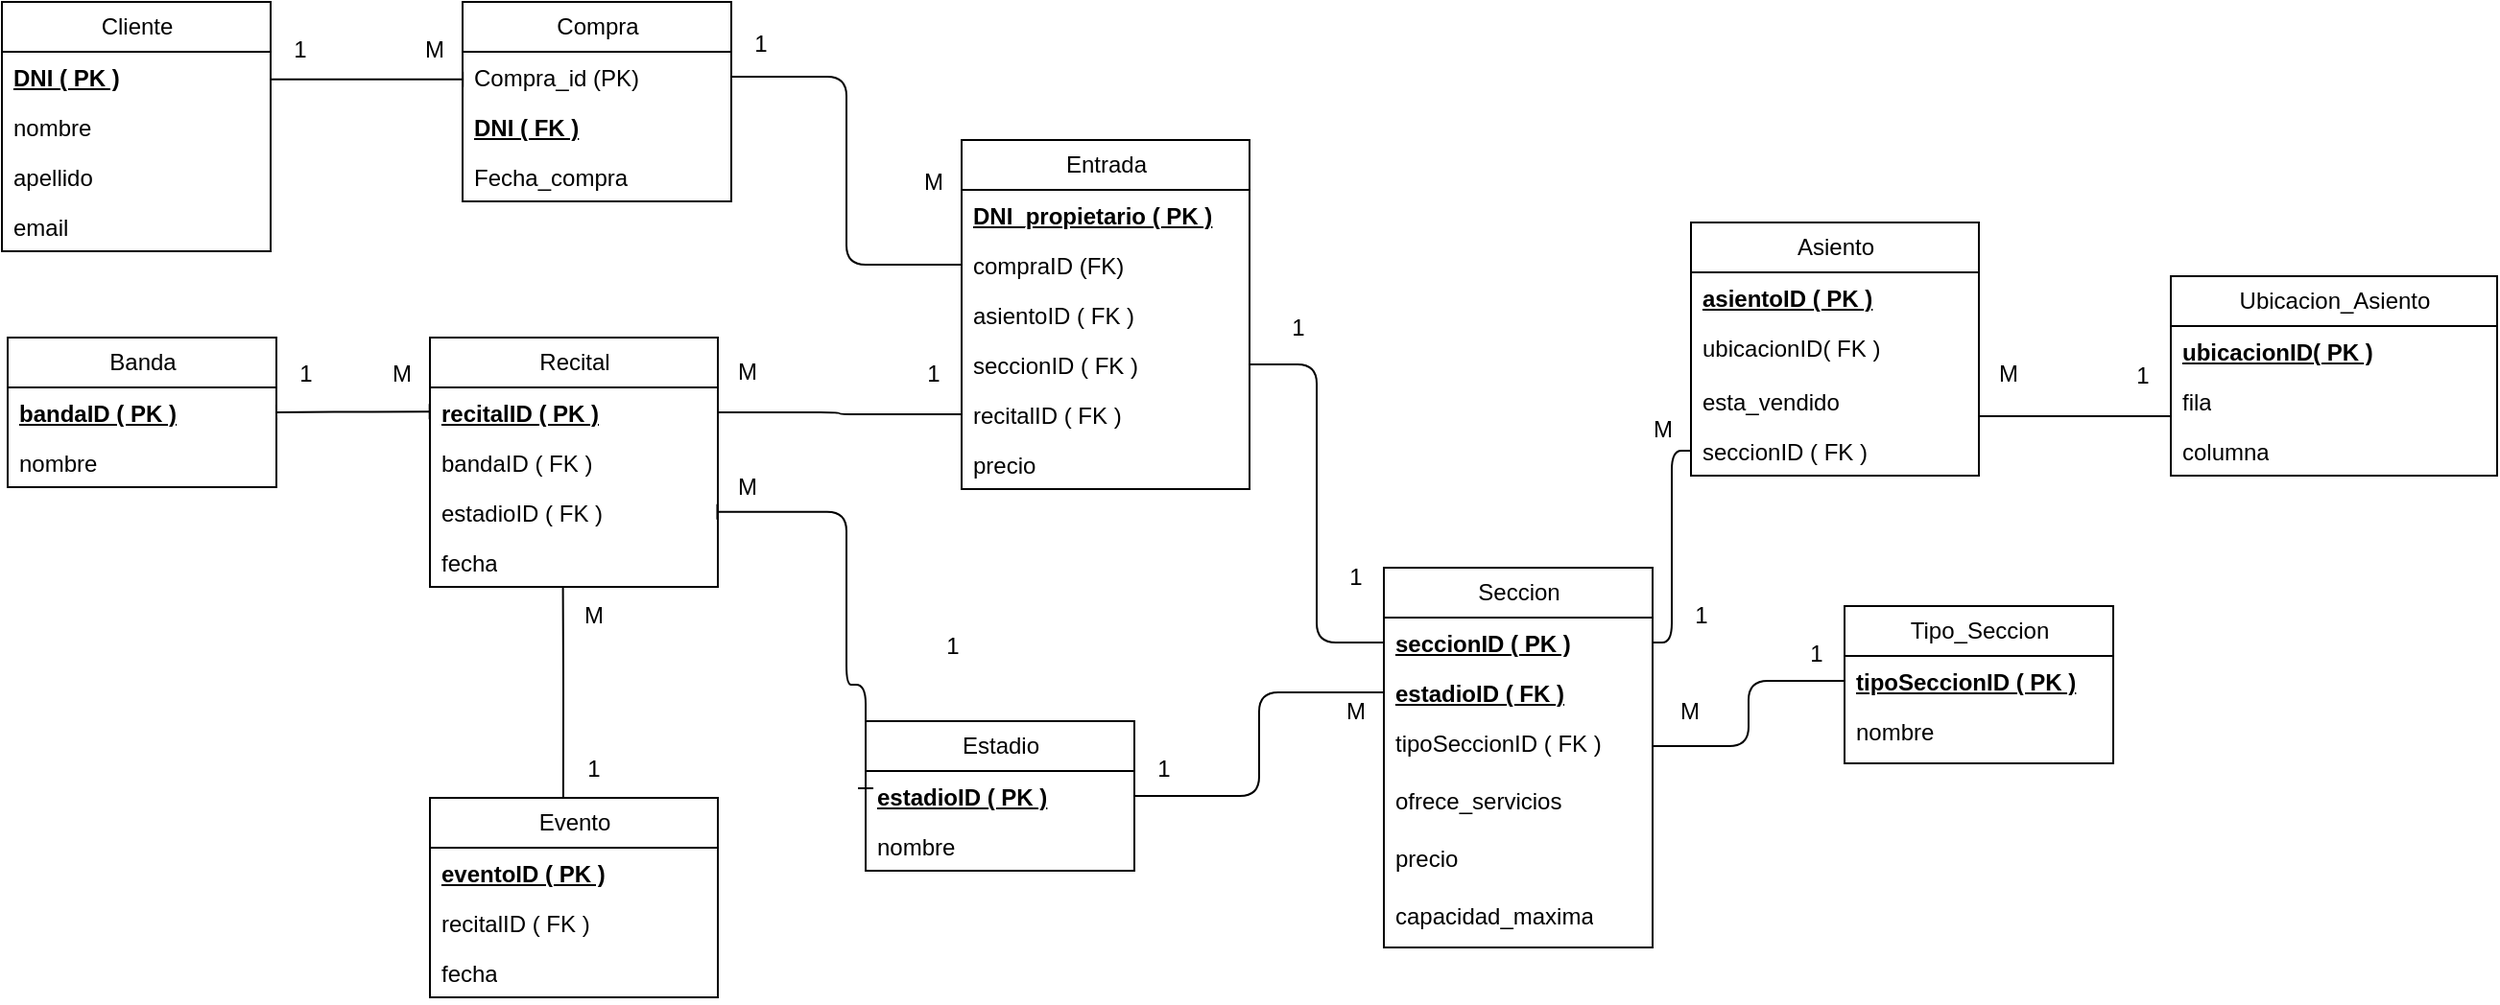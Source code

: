 <mxfile>
    <diagram name="Página-1" id="2jQmp3WKuYXW3uEECxTw">
        <mxGraphModel dx="1642" dy="536" grid="1" gridSize="10" guides="1" tooltips="1" connect="1" arrows="1" fold="1" page="1" pageScale="1" pageWidth="827" pageHeight="1169" math="0" shadow="0">
            <root>
                <mxCell id="0"/>
                <mxCell id="1" parent="0"/>
                <mxCell id="N9msZvmjmlbyxgl17oLZ-11" value="Cliente" style="swimlane;fontStyle=0;childLayout=stackLayout;horizontal=1;startSize=26;fillColor=none;horizontalStack=0;resizeParent=1;resizeParentMax=0;resizeLast=0;collapsible=1;marginBottom=0;html=1;" parent="1" vertex="1">
                    <mxGeometry x="-480" y="275" width="140" height="130" as="geometry"/>
                </mxCell>
                <mxCell id="N9msZvmjmlbyxgl17oLZ-12" value="&lt;b&gt;&lt;u&gt;DNI ( PK )&lt;/u&gt;&lt;/b&gt;" style="text;strokeColor=none;fillColor=none;align=left;verticalAlign=top;spacingLeft=4;spacingRight=4;overflow=hidden;rotatable=0;points=[[0,0.5],[1,0.5]];portConstraint=eastwest;whiteSpace=wrap;html=1;" parent="N9msZvmjmlbyxgl17oLZ-11" vertex="1">
                    <mxGeometry y="26" width="140" height="26" as="geometry"/>
                </mxCell>
                <mxCell id="N9msZvmjmlbyxgl17oLZ-13" value="nombre" style="text;strokeColor=none;fillColor=none;align=left;verticalAlign=top;spacingLeft=4;spacingRight=4;overflow=hidden;rotatable=0;points=[[0,0.5],[1,0.5]];portConstraint=eastwest;whiteSpace=wrap;html=1;" parent="N9msZvmjmlbyxgl17oLZ-11" vertex="1">
                    <mxGeometry y="52" width="140" height="26" as="geometry"/>
                </mxCell>
                <mxCell id="N9msZvmjmlbyxgl17oLZ-14" value="apellido" style="text;strokeColor=none;fillColor=none;align=left;verticalAlign=top;spacingLeft=4;spacingRight=4;overflow=hidden;rotatable=0;points=[[0,0.5],[1,0.5]];portConstraint=eastwest;whiteSpace=wrap;html=1;" parent="N9msZvmjmlbyxgl17oLZ-11" vertex="1">
                    <mxGeometry y="78" width="140" height="26" as="geometry"/>
                </mxCell>
                <mxCell id="N9msZvmjmlbyxgl17oLZ-17" value="email" style="text;strokeColor=none;fillColor=none;align=left;verticalAlign=top;spacingLeft=4;spacingRight=4;overflow=hidden;rotatable=0;points=[[0,0.5],[1,0.5]];portConstraint=eastwest;whiteSpace=wrap;html=1;" parent="N9msZvmjmlbyxgl17oLZ-11" vertex="1">
                    <mxGeometry y="104" width="140" height="26" as="geometry"/>
                </mxCell>
                <mxCell id="N9msZvmjmlbyxgl17oLZ-31" value="Entrada" style="swimlane;fontStyle=0;childLayout=stackLayout;horizontal=1;startSize=26;fillColor=none;horizontalStack=0;resizeParent=1;resizeParentMax=0;resizeLast=0;collapsible=1;marginBottom=0;html=1;" parent="1" vertex="1">
                    <mxGeometry x="20" y="347" width="150" height="182" as="geometry"/>
                </mxCell>
                <mxCell id="zTee-l0ZdbIYBHdzCJsh-533" value="&lt;u style=&quot;&quot;&gt;&lt;b&gt;DNI_propietario ( PK )&lt;/b&gt;&lt;/u&gt;" style="text;strokeColor=none;fillColor=none;align=left;verticalAlign=top;spacingLeft=4;spacingRight=4;overflow=hidden;rotatable=0;points=[[0,0.5],[1,0.5]];portConstraint=eastwest;whiteSpace=wrap;html=1;" parent="N9msZvmjmlbyxgl17oLZ-31" vertex="1">
                    <mxGeometry y="26" width="150" height="26" as="geometry"/>
                </mxCell>
                <mxCell id="zTee-l0ZdbIYBHdzCJsh-539" value="compraID (FK)" style="text;strokeColor=none;fillColor=none;align=left;verticalAlign=top;spacingLeft=4;spacingRight=4;overflow=hidden;rotatable=0;points=[[0,0.5],[1,0.5]];portConstraint=eastwest;whiteSpace=wrap;html=1;" parent="N9msZvmjmlbyxgl17oLZ-31" vertex="1">
                    <mxGeometry y="52" width="150" height="26" as="geometry"/>
                </mxCell>
                <mxCell id="34" value="asientoID ( FK )" style="text;strokeColor=none;fillColor=none;align=left;verticalAlign=top;spacingLeft=4;spacingRight=4;overflow=hidden;rotatable=0;points=[[0,0.5],[1,0.5]];portConstraint=eastwest;whiteSpace=wrap;html=1;" parent="N9msZvmjmlbyxgl17oLZ-31" vertex="1">
                    <mxGeometry y="78" width="150" height="26" as="geometry"/>
                </mxCell>
                <mxCell id="72" value="seccionID ( FK )" style="text;strokeColor=none;fillColor=none;align=left;verticalAlign=top;spacingLeft=4;spacingRight=4;overflow=hidden;rotatable=0;points=[[0,0.5],[1,0.5]];portConstraint=eastwest;whiteSpace=wrap;html=1;" parent="N9msZvmjmlbyxgl17oLZ-31" vertex="1">
                    <mxGeometry y="104" width="150" height="26" as="geometry"/>
                </mxCell>
                <mxCell id="105" value="recitalID ( FK )" style="text;strokeColor=none;fillColor=none;align=left;verticalAlign=top;spacingLeft=4;spacingRight=4;overflow=hidden;rotatable=0;points=[[0,0.5],[1,0.5]];portConstraint=eastwest;whiteSpace=wrap;html=1;" vertex="1" parent="N9msZvmjmlbyxgl17oLZ-31">
                    <mxGeometry y="130" width="150" height="26" as="geometry"/>
                </mxCell>
                <mxCell id="zTee-l0ZdbIYBHdzCJsh-537" value="precio" style="text;strokeColor=none;fillColor=none;align=left;verticalAlign=top;spacingLeft=4;spacingRight=4;overflow=hidden;rotatable=0;points=[[0,0.5],[1,0.5]];portConstraint=eastwest;whiteSpace=wrap;html=1;" parent="N9msZvmjmlbyxgl17oLZ-31" vertex="1">
                    <mxGeometry y="156" width="150" height="26" as="geometry"/>
                </mxCell>
                <mxCell id="3" value="Estadio" style="swimlane;fontStyle=0;childLayout=stackLayout;horizontal=1;startSize=26;fillColor=none;horizontalStack=0;resizeParent=1;resizeParentMax=0;resizeLast=0;collapsible=1;marginBottom=0;html=1;" parent="1" vertex="1">
                    <mxGeometry x="-30" y="650" width="140" height="78" as="geometry"/>
                </mxCell>
                <mxCell id="4" value="&lt;b&gt;&lt;u&gt;estadioID ( PK )&lt;/u&gt;&lt;/b&gt;" style="text;strokeColor=none;fillColor=none;align=left;verticalAlign=top;spacingLeft=4;spacingRight=4;overflow=hidden;rotatable=0;points=[[0,0.5],[1,0.5]];portConstraint=eastwest;whiteSpace=wrap;html=1;" parent="3" vertex="1">
                    <mxGeometry y="26" width="140" height="26" as="geometry"/>
                </mxCell>
                <mxCell id="5" value="nombre" style="text;strokeColor=none;fillColor=none;align=left;verticalAlign=top;spacingLeft=4;spacingRight=4;overflow=hidden;rotatable=0;points=[[0,0.5],[1,0.5]];portConstraint=eastwest;whiteSpace=wrap;html=1;" parent="3" vertex="1">
                    <mxGeometry y="52" width="140" height="26" as="geometry"/>
                </mxCell>
                <mxCell id="8" value="Banda" style="swimlane;fontStyle=0;childLayout=stackLayout;horizontal=1;startSize=26;fillColor=none;horizontalStack=0;resizeParent=1;resizeParentMax=0;resizeLast=0;collapsible=1;marginBottom=0;html=1;" parent="1" vertex="1">
                    <mxGeometry x="-477" y="450" width="140" height="78" as="geometry"/>
                </mxCell>
                <mxCell id="9" value="&lt;b&gt;&lt;u&gt;bandaID ( PK )&lt;/u&gt;&lt;/b&gt;" style="text;strokeColor=none;fillColor=none;align=left;verticalAlign=top;spacingLeft=4;spacingRight=4;overflow=hidden;rotatable=0;points=[[0,0.5],[1,0.5]];portConstraint=eastwest;whiteSpace=wrap;html=1;" parent="8" vertex="1">
                    <mxGeometry y="26" width="140" height="26" as="geometry"/>
                </mxCell>
                <mxCell id="10" value="nombre" style="text;strokeColor=none;fillColor=none;align=left;verticalAlign=top;spacingLeft=4;spacingRight=4;overflow=hidden;rotatable=0;points=[[0,0.5],[1,0.5]];portConstraint=eastwest;whiteSpace=wrap;html=1;" parent="8" vertex="1">
                    <mxGeometry y="52" width="140" height="26" as="geometry"/>
                </mxCell>
                <mxCell id="25" value="Asiento" style="swimlane;fontStyle=0;childLayout=stackLayout;horizontal=1;startSize=26;fillColor=none;horizontalStack=0;resizeParent=1;resizeParentMax=0;resizeLast=0;collapsible=1;marginBottom=0;html=1;" parent="1" vertex="1">
                    <mxGeometry x="400" y="390" width="150" height="132" as="geometry"/>
                </mxCell>
                <mxCell id="26" value="&lt;b&gt;&lt;u&gt;asientoID ( PK )&lt;/u&gt;&lt;/b&gt;" style="text;strokeColor=none;fillColor=none;align=left;verticalAlign=top;spacingLeft=4;spacingRight=4;overflow=hidden;rotatable=0;points=[[0,0.5],[1,0.5]];portConstraint=eastwest;whiteSpace=wrap;html=1;" parent="25" vertex="1">
                    <mxGeometry y="26" width="150" height="26" as="geometry"/>
                </mxCell>
                <mxCell id="27" value="ubicacionID( FK )" style="text;strokeColor=none;fillColor=none;align=left;verticalAlign=top;spacingLeft=4;spacingRight=4;overflow=hidden;rotatable=0;points=[[0,0.5],[1,0.5]];portConstraint=eastwest;whiteSpace=wrap;html=1;" parent="25" vertex="1">
                    <mxGeometry y="52" width="150" height="28" as="geometry"/>
                </mxCell>
                <mxCell id="29" value="esta_vendido" style="text;strokeColor=none;fillColor=none;align=left;verticalAlign=top;spacingLeft=4;spacingRight=4;overflow=hidden;rotatable=0;points=[[0,0.5],[1,0.5]];portConstraint=eastwest;whiteSpace=wrap;html=1;" parent="25" vertex="1">
                    <mxGeometry y="80" width="150" height="26" as="geometry"/>
                </mxCell>
                <mxCell id="30" value="seccionID ( FK )" style="text;strokeColor=none;fillColor=none;align=left;verticalAlign=top;spacingLeft=4;spacingRight=4;overflow=hidden;rotatable=0;points=[[0,0.5],[1,0.5]];portConstraint=eastwest;whiteSpace=wrap;html=1;" parent="25" vertex="1">
                    <mxGeometry y="106" width="150" height="26" as="geometry"/>
                </mxCell>
                <mxCell id="56" value="1" style="text;html=1;align=center;verticalAlign=middle;resizable=0;points=[];autosize=1;strokeColor=none;fillColor=none;" parent="1" vertex="1">
                    <mxGeometry x="110" y="660" width="30" height="30" as="geometry"/>
                </mxCell>
                <mxCell id="57" value="1" style="text;html=1;align=center;verticalAlign=middle;resizable=0;points=[];autosize=1;strokeColor=none;fillColor=none;" parent="1" vertex="1">
                    <mxGeometry x="-10" y="454" width="30" height="30" as="geometry"/>
                </mxCell>
                <mxCell id="59" style="edgeStyle=orthogonalEdgeStyle;html=1;startArrow=baseDash;startFill=0;endArrow=baseDash;endFill=0;exitX=-0.001;exitY=0.487;exitDx=0;exitDy=0;exitPerimeter=0;" parent="1" source="103" target="9" edge="1">
                    <mxGeometry relative="1" as="geometry">
                        <Array as="points"/>
                    </mxGeometry>
                </mxCell>
                <mxCell id="65" style="edgeStyle=orthogonalEdgeStyle;html=1;startArrow=baseDash;startFill=0;endArrow=baseDash;endFill=0;entryX=-0.009;entryY=0.929;entryDx=0;entryDy=0;exitX=0;exitY=0.346;exitDx=0;exitDy=0;exitPerimeter=0;entryPerimeter=0;" parent="1" source="4" target="120" edge="1">
                    <mxGeometry relative="1" as="geometry">
                        <mxPoint x="20" y="464.0" as="targetPoint"/>
                        <mxPoint x="-170" y="631" as="sourcePoint"/>
                        <Array as="points">
                            <mxPoint x="-40" y="631"/>
                            <mxPoint x="-40" y="541"/>
                        </Array>
                    </mxGeometry>
                </mxCell>
                <mxCell id="71" value="1" style="text;html=1;align=center;verticalAlign=middle;resizable=0;points=[];autosize=1;strokeColor=none;fillColor=none;" parent="1" vertex="1">
                    <mxGeometry x="620" y="455" width="30" height="30" as="geometry"/>
                </mxCell>
                <mxCell id="74" value="1" style="text;html=1;align=center;verticalAlign=middle;resizable=0;points=[];autosize=1;strokeColor=none;fillColor=none;" parent="1" vertex="1">
                    <mxGeometry x="210" y="560" width="30" height="30" as="geometry"/>
                </mxCell>
                <mxCell id="79" value="M" style="text;html=1;align=center;verticalAlign=middle;resizable=0;points=[];autosize=1;strokeColor=none;fillColor=none;" parent="1" vertex="1">
                    <mxGeometry x="550" y="454" width="30" height="30" as="geometry"/>
                </mxCell>
                <mxCell id="zTee-l0ZdbIYBHdzCJsh-94" value="Compra" style="swimlane;fontStyle=0;childLayout=stackLayout;horizontal=1;startSize=26;fillColor=none;horizontalStack=0;resizeParent=1;resizeParentMax=0;resizeLast=0;collapsible=1;marginBottom=0;html=1;" parent="1" vertex="1">
                    <mxGeometry x="-240" y="275" width="140" height="104" as="geometry"/>
                </mxCell>
                <mxCell id="zTee-l0ZdbIYBHdzCJsh-538" value="Compra_id (PK)" style="text;strokeColor=none;fillColor=none;align=left;verticalAlign=top;spacingLeft=4;spacingRight=4;overflow=hidden;rotatable=0;points=[[0,0.5],[1,0.5]];portConstraint=eastwest;whiteSpace=wrap;html=1;" parent="zTee-l0ZdbIYBHdzCJsh-94" vertex="1">
                    <mxGeometry y="26" width="140" height="26" as="geometry"/>
                </mxCell>
                <mxCell id="zTee-l0ZdbIYBHdzCJsh-95" value="&lt;b&gt;&lt;u&gt;DNI ( FK )&lt;/u&gt;&lt;/b&gt;" style="text;strokeColor=none;fillColor=none;align=left;verticalAlign=top;spacingLeft=4;spacingRight=4;overflow=hidden;rotatable=0;points=[[0,0.5],[1,0.5]];portConstraint=eastwest;whiteSpace=wrap;html=1;" parent="zTee-l0ZdbIYBHdzCJsh-94" vertex="1">
                    <mxGeometry y="52" width="140" height="26" as="geometry"/>
                </mxCell>
                <mxCell id="zTee-l0ZdbIYBHdzCJsh-532" value="Fecha_compra" style="text;strokeColor=none;fillColor=none;align=left;verticalAlign=top;spacingLeft=4;spacingRight=4;overflow=hidden;rotatable=0;points=[[0,0.5],[1,0.5]];portConstraint=eastwest;whiteSpace=wrap;html=1;" parent="zTee-l0ZdbIYBHdzCJsh-94" vertex="1">
                    <mxGeometry y="78" width="140" height="26" as="geometry"/>
                </mxCell>
                <mxCell id="zTee-l0ZdbIYBHdzCJsh-100" style="edgeStyle=orthogonalEdgeStyle;rounded=1;orthogonalLoop=1;jettySize=auto;html=1;curved=0;endArrow=baseDash;endFill=0;entryX=1.004;entryY=1.014;entryDx=0;entryDy=0;entryPerimeter=0;" parent="1" source="N9msZvmjmlbyxgl17oLZ-12" target="zTee-l0ZdbIYBHdzCJsh-102" edge="1">
                    <mxGeometry relative="1" as="geometry">
                        <Array as="points">
                            <mxPoint x="-240" y="315"/>
                        </Array>
                    </mxGeometry>
                </mxCell>
                <mxCell id="zTee-l0ZdbIYBHdzCJsh-101" value="1" style="text;html=1;align=center;verticalAlign=middle;resizable=0;points=[];autosize=1;strokeColor=none;fillColor=none;" parent="1" vertex="1">
                    <mxGeometry x="-340" y="285" width="30" height="30" as="geometry"/>
                </mxCell>
                <mxCell id="zTee-l0ZdbIYBHdzCJsh-102" value="M" style="text;html=1;align=center;verticalAlign=middle;resizable=0;points=[];autosize=1;strokeColor=none;fillColor=none;" parent="1" vertex="1">
                    <mxGeometry x="-270" y="285" width="30" height="30" as="geometry"/>
                </mxCell>
                <mxCell id="zTee-l0ZdbIYBHdzCJsh-541" style="edgeStyle=orthogonalEdgeStyle;rounded=1;orthogonalLoop=1;jettySize=auto;html=1;curved=0;endArrow=baseDash;endFill=0;" parent="1" source="zTee-l0ZdbIYBHdzCJsh-538" target="zTee-l0ZdbIYBHdzCJsh-539" edge="1">
                    <mxGeometry relative="1" as="geometry"/>
                </mxCell>
                <mxCell id="zTee-l0ZdbIYBHdzCJsh-542" value="M" style="text;html=1;align=center;verticalAlign=middle;resizable=0;points=[];autosize=1;strokeColor=none;fillColor=none;" parent="1" vertex="1">
                    <mxGeometry x="-10" y="354" width="30" height="30" as="geometry"/>
                </mxCell>
                <mxCell id="zTee-l0ZdbIYBHdzCJsh-547" value="1" style="text;html=1;align=center;verticalAlign=middle;resizable=0;points=[];autosize=1;strokeColor=none;fillColor=none;" parent="1" vertex="1">
                    <mxGeometry x="-100" y="282" width="30" height="30" as="geometry"/>
                </mxCell>
                <mxCell id="95" value="Recital" style="swimlane;fontStyle=0;childLayout=stackLayout;horizontal=1;startSize=26;fillColor=none;horizontalStack=0;resizeParent=1;resizeParentMax=0;resizeLast=0;collapsible=1;marginBottom=0;html=1;" parent="1" vertex="1">
                    <mxGeometry x="-257" y="450" width="150" height="130" as="geometry"/>
                </mxCell>
                <mxCell id="103" value="&lt;b&gt;&lt;u&gt;recitalID ( PK )&lt;/u&gt;&lt;/b&gt;" style="text;strokeColor=none;fillColor=none;align=left;verticalAlign=top;spacingLeft=4;spacingRight=4;overflow=hidden;rotatable=0;points=[[0,0.5],[1,0.5]];portConstraint=eastwest;whiteSpace=wrap;html=1;" parent="95" vertex="1">
                    <mxGeometry y="26" width="150" height="26" as="geometry"/>
                </mxCell>
                <mxCell id="97" value="bandaID ( FK )&lt;br&gt;" style="text;strokeColor=none;fillColor=none;align=left;verticalAlign=top;spacingLeft=4;spacingRight=4;overflow=hidden;rotatable=0;points=[[0,0.5],[1,0.5]];portConstraint=eastwest;whiteSpace=wrap;html=1;" parent="95" vertex="1">
                    <mxGeometry y="52" width="150" height="26" as="geometry"/>
                </mxCell>
                <mxCell id="100" value="estadioID ( FK )" style="text;strokeColor=none;fillColor=none;align=left;verticalAlign=top;spacingLeft=4;spacingRight=4;overflow=hidden;rotatable=0;points=[[0,0.5],[1,0.5]];portConstraint=eastwest;whiteSpace=wrap;html=1;" parent="95" vertex="1">
                    <mxGeometry y="78" width="150" height="26" as="geometry"/>
                </mxCell>
                <mxCell id="104" value="fecha" style="text;strokeColor=none;fillColor=none;align=left;verticalAlign=top;spacingLeft=4;spacingRight=4;overflow=hidden;rotatable=0;points=[[0,0.5],[1,0.5]];portConstraint=eastwest;whiteSpace=wrap;html=1;" parent="95" vertex="1">
                    <mxGeometry y="104" width="150" height="26" as="geometry"/>
                </mxCell>
                <mxCell id="106" style="edgeStyle=orthogonalEdgeStyle;html=1;endArrow=baseDash;endFill=0;entryX=0;entryY=0.5;entryDx=0;entryDy=0;" edge="1" parent="1" source="103" target="105">
                    <mxGeometry relative="1" as="geometry"/>
                </mxCell>
                <mxCell id="115" value="M" style="text;html=1;align=center;verticalAlign=middle;resizable=0;points=[];autosize=1;strokeColor=none;fillColor=none;" vertex="1" parent="1">
                    <mxGeometry x="-107" y="453" width="30" height="30" as="geometry"/>
                </mxCell>
                <mxCell id="116" value="M" style="text;html=1;align=center;verticalAlign=middle;resizable=0;points=[];autosize=1;strokeColor=none;fillColor=none;" vertex="1" parent="1">
                    <mxGeometry x="-287" y="454" width="30" height="30" as="geometry"/>
                </mxCell>
                <mxCell id="117" value="1" style="text;html=1;align=center;verticalAlign=middle;resizable=0;points=[];autosize=1;strokeColor=none;fillColor=none;" vertex="1" parent="1">
                    <mxGeometry x="-337" y="454" width="30" height="30" as="geometry"/>
                </mxCell>
                <mxCell id="120" value="M" style="text;html=1;align=center;verticalAlign=middle;resizable=0;points=[];autosize=1;strokeColor=none;fillColor=none;" vertex="1" parent="1">
                    <mxGeometry x="-107" y="513" width="30" height="30" as="geometry"/>
                </mxCell>
                <mxCell id="121" value="Seccion" style="swimlane;fontStyle=0;childLayout=stackLayout;horizontal=1;startSize=26;fillColor=none;horizontalStack=0;resizeParent=1;resizeParentMax=0;resizeLast=0;collapsible=1;marginBottom=0;html=1;" vertex="1" parent="1">
                    <mxGeometry x="240" y="570" width="140" height="198" as="geometry">
                        <mxRectangle x="50" y="700" width="130" height="30" as="alternateBounds"/>
                    </mxGeometry>
                </mxCell>
                <mxCell id="122" value="&lt;b&gt;&lt;u&gt;seccionID ( PK )&lt;/u&gt;&lt;/b&gt;" style="text;strokeColor=none;fillColor=none;align=left;verticalAlign=top;spacingLeft=4;spacingRight=4;overflow=hidden;rotatable=0;points=[[0,0.5],[1,0.5]];portConstraint=eastwest;whiteSpace=wrap;html=1;" vertex="1" parent="121">
                    <mxGeometry y="26" width="140" height="26" as="geometry"/>
                </mxCell>
                <mxCell id="142" value="&lt;b&gt;&lt;u&gt;estadioID ( FK )&lt;/u&gt;&lt;/b&gt;" style="text;strokeColor=none;fillColor=none;align=left;verticalAlign=top;spacingLeft=4;spacingRight=4;overflow=hidden;rotatable=0;points=[[0,0.5],[1,0.5]];portConstraint=eastwest;whiteSpace=wrap;html=1;" vertex="1" parent="121">
                    <mxGeometry y="52" width="140" height="26" as="geometry"/>
                </mxCell>
                <mxCell id="161" value="tipoSeccionID ( FK )" style="text;strokeColor=none;fillColor=none;align=left;verticalAlign=top;spacingLeft=4;spacingRight=4;overflow=hidden;rotatable=0;points=[[0,0.5],[1,0.5]];portConstraint=eastwest;whiteSpace=wrap;html=1;" vertex="1" parent="121">
                    <mxGeometry y="78" width="140" height="30" as="geometry"/>
                </mxCell>
                <mxCell id="146" value="ofrece_servicios" style="text;strokeColor=none;fillColor=none;align=left;verticalAlign=top;spacingLeft=4;spacingRight=4;overflow=hidden;rotatable=0;points=[[0,0.5],[1,0.5]];portConstraint=eastwest;whiteSpace=wrap;html=1;" vertex="1" parent="121">
                    <mxGeometry y="108" width="140" height="30" as="geometry"/>
                </mxCell>
                <mxCell id="129" value="precio" style="text;strokeColor=none;fillColor=none;align=left;verticalAlign=top;spacingLeft=4;spacingRight=4;overflow=hidden;rotatable=0;points=[[0,0.5],[1,0.5]];portConstraint=eastwest;whiteSpace=wrap;html=1;" vertex="1" parent="121">
                    <mxGeometry y="138" width="140" height="30" as="geometry"/>
                </mxCell>
                <mxCell id="33" value="capacidad_maxima" style="text;strokeColor=none;fillColor=none;align=left;verticalAlign=top;spacingLeft=4;spacingRight=4;overflow=hidden;rotatable=0;points=[[0,0.5],[1,0.5]];portConstraint=eastwest;whiteSpace=wrap;html=1;" parent="121" vertex="1">
                    <mxGeometry y="168" width="140" height="30" as="geometry"/>
                </mxCell>
                <mxCell id="137" value="Tipo_Seccion" style="swimlane;fontStyle=0;childLayout=stackLayout;horizontal=1;startSize=26;fillColor=none;horizontalStack=0;resizeParent=1;resizeParentMax=0;resizeLast=0;collapsible=1;marginBottom=0;html=1;" vertex="1" parent="1">
                    <mxGeometry x="480" y="590" width="140" height="82" as="geometry"/>
                </mxCell>
                <mxCell id="138" value="&lt;b&gt;&lt;u&gt;tipoSeccionID ( PK )&lt;/u&gt;&lt;/b&gt;" style="text;strokeColor=none;fillColor=none;align=left;verticalAlign=top;spacingLeft=4;spacingRight=4;overflow=hidden;rotatable=0;points=[[0,0.5],[1,0.5]];portConstraint=eastwest;whiteSpace=wrap;html=1;" vertex="1" parent="137">
                    <mxGeometry y="26" width="140" height="26" as="geometry"/>
                </mxCell>
                <mxCell id="145" value="nombre" style="text;strokeColor=none;fillColor=none;align=left;verticalAlign=top;spacingLeft=4;spacingRight=4;overflow=hidden;rotatable=0;points=[[0,0.5],[1,0.5]];portConstraint=eastwest;whiteSpace=wrap;html=1;" vertex="1" parent="137">
                    <mxGeometry y="52" width="140" height="30" as="geometry"/>
                </mxCell>
                <mxCell id="149" value="M" style="text;html=1;align=center;verticalAlign=middle;resizable=0;points=[];autosize=1;strokeColor=none;fillColor=none;" vertex="1" parent="1">
                    <mxGeometry x="210" y="630" width="30" height="30" as="geometry"/>
                </mxCell>
                <mxCell id="150" value="Ubicacion_Asiento" style="swimlane;fontStyle=0;childLayout=stackLayout;horizontal=1;startSize=26;fillColor=none;horizontalStack=0;resizeParent=1;resizeParentMax=0;resizeLast=0;collapsible=1;marginBottom=0;html=1;" vertex="1" parent="1">
                    <mxGeometry x="650" y="418" width="170" height="104" as="geometry"/>
                </mxCell>
                <mxCell id="151" value="&lt;b&gt;&lt;u&gt;ubicacionID( PK )&lt;/u&gt;&lt;/b&gt;" style="text;strokeColor=none;fillColor=none;align=left;verticalAlign=top;spacingLeft=4;spacingRight=4;overflow=hidden;rotatable=0;points=[[0,0.5],[1,0.5]];portConstraint=eastwest;whiteSpace=wrap;html=1;" vertex="1" parent="150">
                    <mxGeometry y="26" width="170" height="26" as="geometry"/>
                </mxCell>
                <mxCell id="152" value="fila" style="text;strokeColor=none;fillColor=none;align=left;verticalAlign=top;spacingLeft=4;spacingRight=4;overflow=hidden;rotatable=0;points=[[0,0.5],[1,0.5]];portConstraint=eastwest;whiteSpace=wrap;html=1;" vertex="1" parent="150">
                    <mxGeometry y="52" width="170" height="26" as="geometry"/>
                </mxCell>
                <mxCell id="153" value="columna" style="text;strokeColor=none;fillColor=none;align=left;verticalAlign=top;spacingLeft=4;spacingRight=4;overflow=hidden;rotatable=0;points=[[0,0.5],[1,0.5]];portConstraint=eastwest;whiteSpace=wrap;html=1;" vertex="1" parent="150">
                    <mxGeometry y="78" width="170" height="26" as="geometry"/>
                </mxCell>
                <mxCell id="156" style="edgeStyle=orthogonalEdgeStyle;html=1;endArrow=baseDash;endFill=0;exitX=1;exitY=0.808;exitDx=0;exitDy=0;exitPerimeter=0;" edge="1" parent="1" source="29">
                    <mxGeometry relative="1" as="geometry">
                        <mxPoint x="650" y="491" as="targetPoint"/>
                        <Array as="points">
                            <mxPoint x="600" y="491"/>
                            <mxPoint x="600" y="491"/>
                        </Array>
                    </mxGeometry>
                </mxCell>
                <mxCell id="157" value="M" style="text;html=1;align=center;verticalAlign=middle;resizable=0;points=[];autosize=1;strokeColor=none;fillColor=none;" vertex="1" parent="1">
                    <mxGeometry x="384" y="630" width="30" height="30" as="geometry"/>
                </mxCell>
                <mxCell id="158" value="1" style="text;html=1;align=center;verticalAlign=middle;resizable=0;points=[];autosize=1;strokeColor=none;fillColor=none;" vertex="1" parent="1">
                    <mxGeometry x="450" y="600" width="30" height="30" as="geometry"/>
                </mxCell>
                <mxCell id="165" value="1" style="text;html=1;align=center;verticalAlign=middle;resizable=0;points=[];autosize=1;strokeColor=none;fillColor=none;" vertex="1" parent="1">
                    <mxGeometry x="180" y="430" width="30" height="30" as="geometry"/>
                </mxCell>
                <mxCell id="169" value="Evento" style="swimlane;fontStyle=0;childLayout=stackLayout;horizontal=1;startSize=26;fillColor=none;horizontalStack=0;resizeParent=1;resizeParentMax=0;resizeLast=0;collapsible=1;marginBottom=0;html=1;" vertex="1" parent="1">
                    <mxGeometry x="-257" y="690" width="150" height="104" as="geometry"/>
                </mxCell>
                <mxCell id="170" value="&lt;b&gt;&lt;u&gt;eventoID ( PK )&lt;/u&gt;&lt;/b&gt;" style="text;strokeColor=none;fillColor=none;align=left;verticalAlign=top;spacingLeft=4;spacingRight=4;overflow=hidden;rotatable=0;points=[[0,0.5],[1,0.5]];portConstraint=eastwest;whiteSpace=wrap;html=1;" vertex="1" parent="169">
                    <mxGeometry y="26" width="150" height="26" as="geometry"/>
                </mxCell>
                <mxCell id="171" value="recitalID ( FK )" style="text;strokeColor=none;fillColor=none;align=left;verticalAlign=top;spacingLeft=4;spacingRight=4;overflow=hidden;rotatable=0;points=[[0,0.5],[1,0.5]];portConstraint=eastwest;whiteSpace=wrap;html=1;" vertex="1" parent="169">
                    <mxGeometry y="52" width="150" height="26" as="geometry"/>
                </mxCell>
                <mxCell id="173" value="fecha" style="text;strokeColor=none;fillColor=none;align=left;verticalAlign=top;spacingLeft=4;spacingRight=4;overflow=hidden;rotatable=0;points=[[0,0.5],[1,0.5]];portConstraint=eastwest;whiteSpace=wrap;html=1;" vertex="1" parent="169">
                    <mxGeometry y="78" width="150" height="26" as="geometry"/>
                </mxCell>
                <mxCell id="174" style="edgeStyle=orthogonalEdgeStyle;html=1;startArrow=baseDash;startFill=0;endArrow=baseDash;endFill=0;entryX=0.462;entryY=1.001;entryDx=0;entryDy=0;entryPerimeter=0;exitX=0.463;exitY=0;exitDx=0;exitDy=0;exitPerimeter=0;" edge="1" parent="1" source="169" target="104">
                    <mxGeometry relative="1" as="geometry">
                        <mxPoint x="-187" y="680" as="sourcePoint"/>
                        <mxPoint x="-222" y="624.7" as="targetPoint"/>
                        <Array as="points">
                            <mxPoint x="-188" y="630"/>
                            <mxPoint x="-188" y="630"/>
                        </Array>
                    </mxGeometry>
                </mxCell>
                <mxCell id="175" value="1" style="text;html=1;align=center;verticalAlign=middle;resizable=0;points=[];autosize=1;strokeColor=none;fillColor=none;" vertex="1" parent="1">
                    <mxGeometry x="-187" y="660" width="30" height="30" as="geometry"/>
                </mxCell>
                <mxCell id="176" value="M" style="text;html=1;align=center;verticalAlign=middle;resizable=0;points=[];autosize=1;strokeColor=none;fillColor=none;" vertex="1" parent="1">
                    <mxGeometry x="-187" y="580" width="30" height="30" as="geometry"/>
                </mxCell>
                <mxCell id="177" value="1" style="text;html=1;align=center;verticalAlign=middle;resizable=0;points=[];autosize=1;strokeColor=none;fillColor=none;" vertex="1" parent="1">
                    <mxGeometry y="596" width="30" height="30" as="geometry"/>
                </mxCell>
                <mxCell id="179" value="1" style="text;html=1;align=center;verticalAlign=middle;resizable=0;points=[];autosize=1;strokeColor=none;fillColor=none;" vertex="1" parent="1">
                    <mxGeometry x="390" y="580" width="30" height="30" as="geometry"/>
                </mxCell>
                <mxCell id="180" value="M" style="text;html=1;align=center;verticalAlign=middle;resizable=0;points=[];autosize=1;strokeColor=none;fillColor=none;" vertex="1" parent="1">
                    <mxGeometry x="370" y="483" width="30" height="30" as="geometry"/>
                </mxCell>
                <mxCell id="184" style="edgeStyle=orthogonalEdgeStyle;html=1;endArrow=baseDash;endFill=0;" edge="1" parent="1" source="4" target="142">
                    <mxGeometry relative="1" as="geometry"/>
                </mxCell>
                <mxCell id="186" style="edgeStyle=orthogonalEdgeStyle;html=1;endArrow=baseDash;endFill=0;" edge="1" parent="1" source="122" target="72">
                    <mxGeometry relative="1" as="geometry"/>
                </mxCell>
                <mxCell id="187" style="edgeStyle=orthogonalEdgeStyle;html=1;endArrow=baseDash;endFill=0;" edge="1" parent="1" source="122" target="30">
                    <mxGeometry relative="1" as="geometry"/>
                </mxCell>
                <mxCell id="188" style="edgeStyle=orthogonalEdgeStyle;html=1;endArrow=baseDash;endFill=0;" edge="1" parent="1" source="161" target="138">
                    <mxGeometry relative="1" as="geometry"/>
                </mxCell>
            </root>
        </mxGraphModel>
    </diagram>
</mxfile>